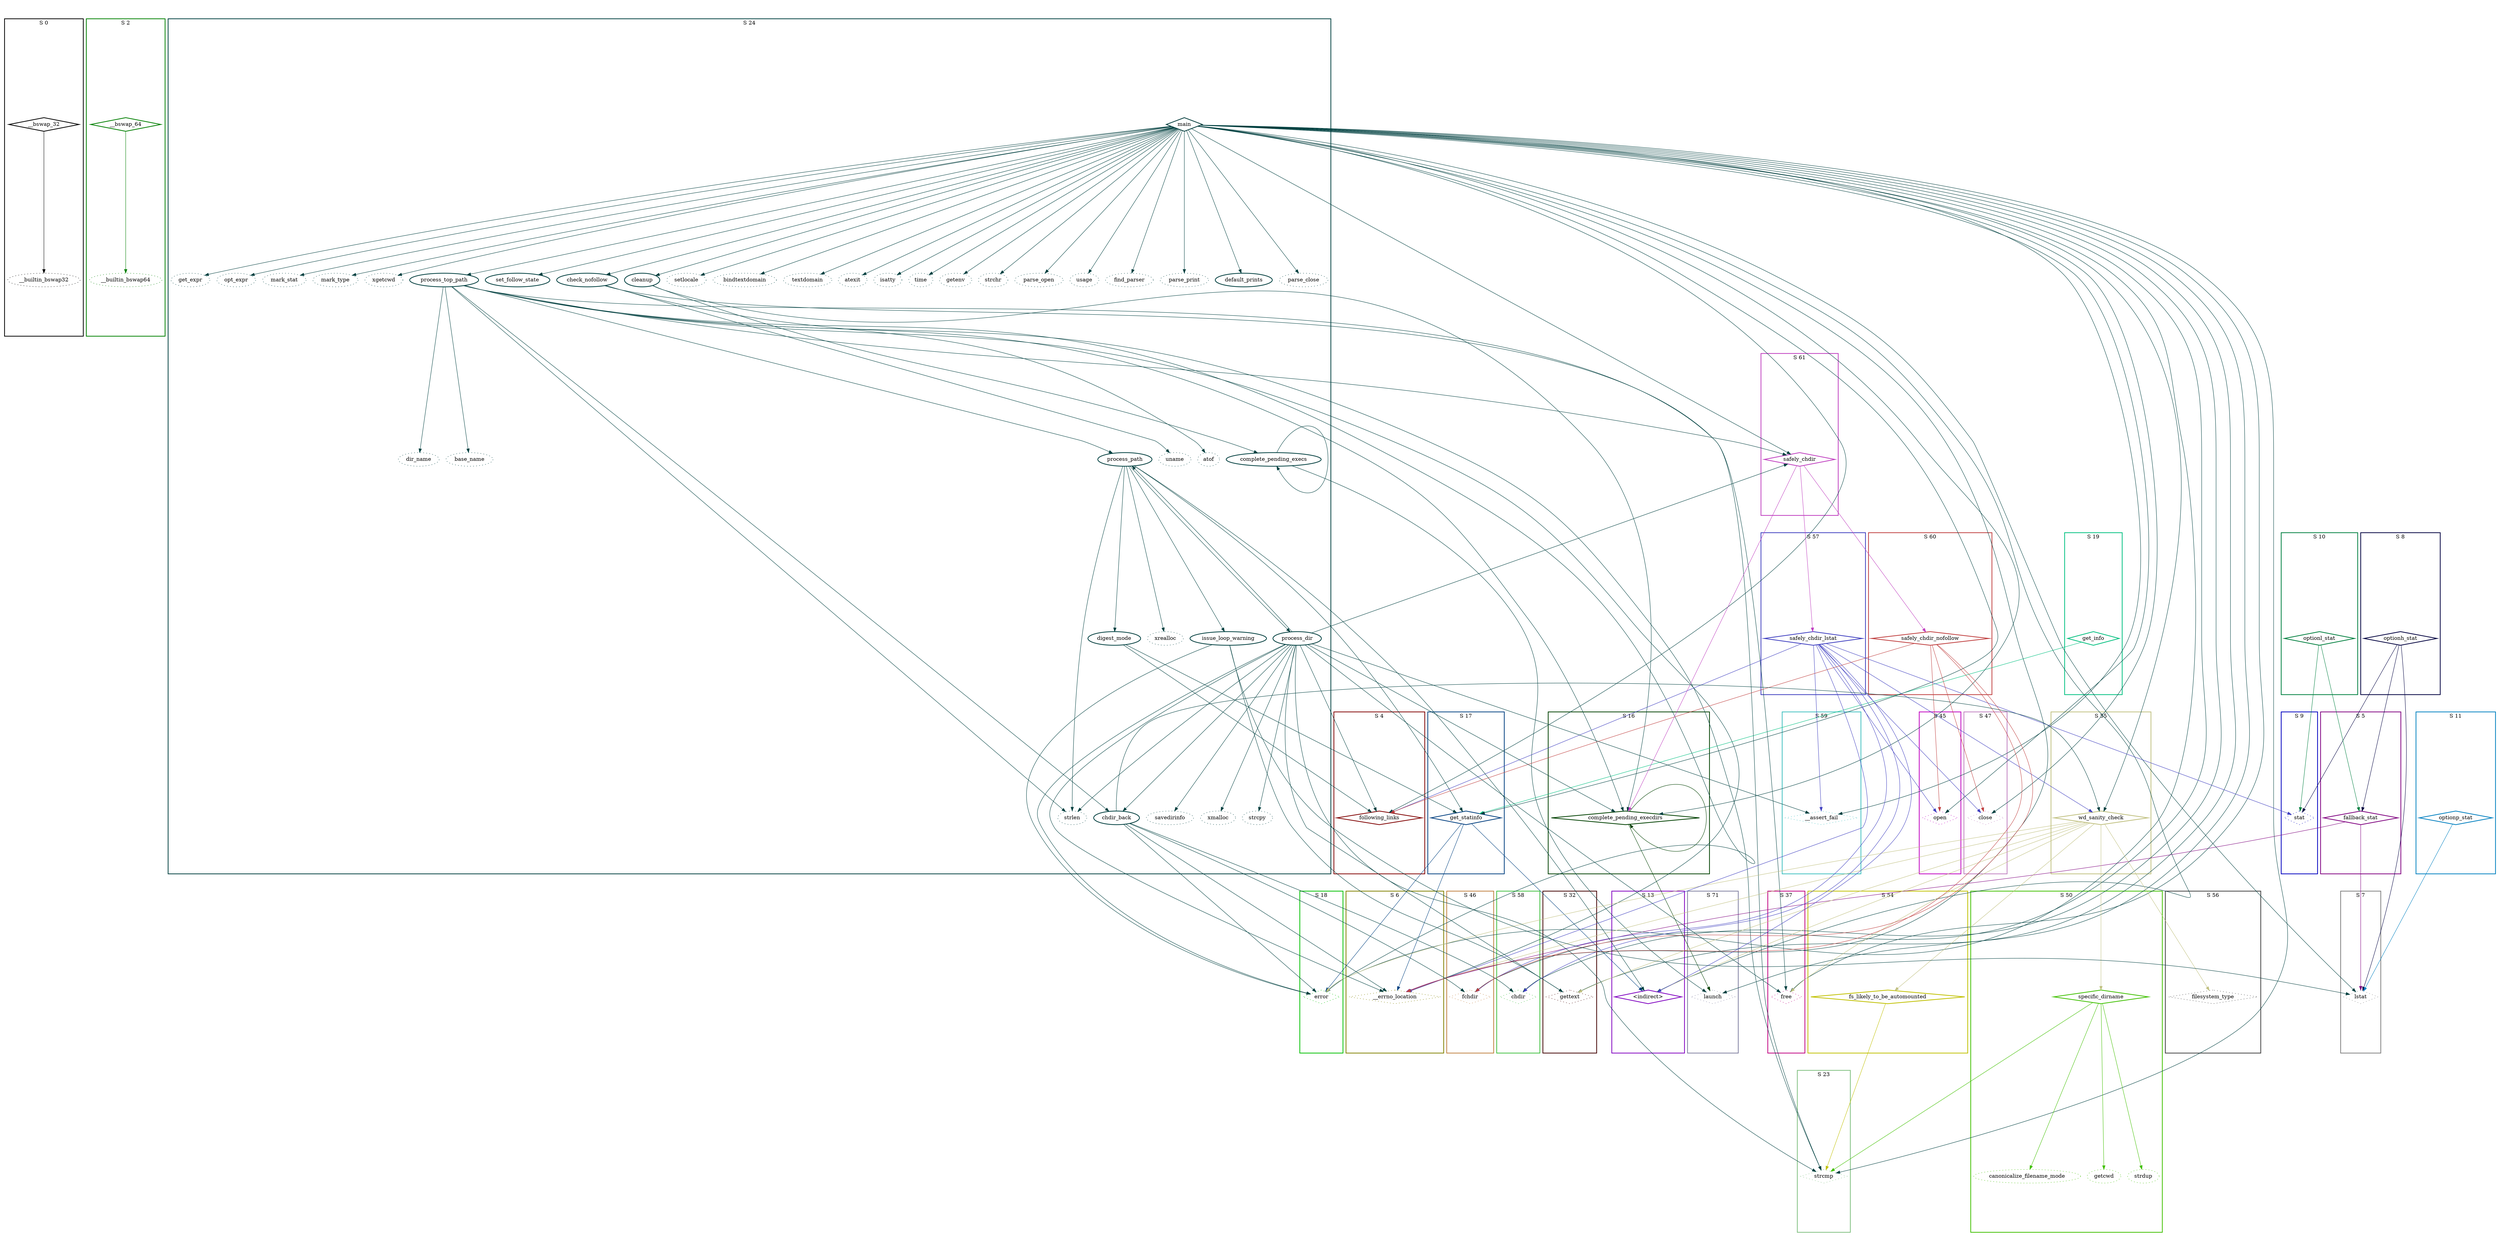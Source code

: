 digraph G {
  ratio=0.500000;
  "UV __bswap_32 (0)" [shape=diamond, label="__bswap_32", color="#000000",
                       style=bold];
  "UV __builtin_bswap32 (1)" [label="__builtin_bswap32", color="#000000",
                              style=dotted];
  "UV __bswap_64 (2)" [shape=diamond, label="__bswap_64", color="#008000",
                       style=bold];
  "UV __builtin_bswap64 (3)" [label="__builtin_bswap64", color="#008000",
                              style=dotted];
  "UV following_links (4)" [shape=diamond, label="following_links",
                            color="#800000", style=bold];
  "UV fallback_stat (5)" [shape=diamond, label="fallback_stat",
                          color="#800080", style=bold];
  "UV __errno_location (6)" [shape=diamond, label="__errno_location",
                             color="#808000", style=dotted];
  "UV lstat (7)" [shape=diamond, label="lstat", color="#808080", style=dotted];
  "UV optionh_stat (8)" [shape=diamond, label="optionh_stat",
                         color="#000040", style=bold];
  "UV stat (9)" [shape=diamond, label="stat", color="#0000C0", style=dotted];
  "UV optionl_stat (10)" [shape=diamond, label="optionl_stat",
                          color="#008040", style=bold];
  "UV optionp_stat (11)" [shape=diamond, label="optionp_stat",
                          color="#0080C0", style=bold];
  "UV set_follow_state (12)" [label="set_follow_state", color="#004040",
                              style=bold];
  "UV <indirect> (13)" [shape=diamond, label="<indirect>", color="#8000C0",
                        style=bold];
  "UV cleanup (14)" [label="cleanup", color="#004040", style=bold];
  "UV complete_pending_execs (15)" [label="complete_pending_execs",
                                    color="#004040", style=bold];
  "UV complete_pending_execdirs (16)" [shape=diamond,
                                       label="complete_pending_execdirs",
                                       color="#004000", style=bold];
  "UV get_statinfo (17)" [shape=diamond, label="get_statinfo",
                          color="#004080", style=bold];
  "UV error (18)" [shape=diamond, label="error", color="#00C000",
                   style=dotted];
  "UV get_info (19)" [shape=diamond, label="get_info", color="#00C080",
                      style=bold];
  "UV check_nofollow (20)" [label="check_nofollow", color="#004040",
                            style=bold];
  "UV uname (21)" [label="uname", color="#004040", style=dotted];
  "UV atof (22)" [label="atof", color="#004040", style=dotted];
  "UV strcmp (23)" [shape=diamond, label="strcmp", color="#80C080",
                    style=dotted];
  "UV main (24)" [shape=diamond, label="main", color="#004040", style=bold];
  "UV setlocale (25)" [label="setlocale", color="#004040", style=dotted];
  "UV bindtextdomain (26)" [label="bindtextdomain", color="#004040",
                            style=dotted];
  "UV textdomain (27)" [label="textdomain", color="#004040", style=dotted];
  "UV atexit (28)" [label="atexit", color="#004040", style=dotted];
  "UV isatty (29)" [label="isatty", color="#004040", style=dotted];
  "UV time (30)" [label="time", color="#004040", style=dotted];
  "UV getenv (31)" [label="getenv", color="#004040", style=dotted];
  "UV gettext (32)" [shape=diamond, label="gettext", color="#400000",
                     style=dotted];
  "UV strchr (33)" [label="strchr", color="#004040", style=dotted];
  "UV parse_open (34)" [label="parse_open", color="#004040", style=dotted];
  "UV usage (35)" [label="usage", color="#004040", style=dotted];
  "UV find_parser (36)" [label="find_parser", color="#004040", style=dotted];
  "UV free (37)" [shape=diamond, label="free", color="#C00080", style=dotted];
  "UV parse_print (38)" [label="parse_print", color="#004040", style=dotted];
  "UV default_prints (39)" [label="default_prints", color="#004040",
                            style=bold];
  "UV parse_close (40)" [label="parse_close", color="#004040", style=dotted];
  "UV get_expr (41)" [label="get_expr", color="#004040", style=dotted];
  "UV opt_expr (42)" [label="opt_expr", color="#004040", style=dotted];
  "UV mark_stat (43)" [label="mark_stat", color="#004040", style=dotted];
  "UV mark_type (44)" [label="mark_type", color="#004040", style=dotted];
  "UV open (45)" [shape=diamond, label="open", color="#C000C0", style=dotted];
  "UV fchdir (46)" [shape=diamond, label="fchdir", color="#C08040",
                    style=dotted];
  "UV close (47)" [shape=diamond, label="close", color="#C080C0",
                   style=dotted];
  "UV xgetcwd (48)" [label="xgetcwd", color="#004040", style=dotted];
  "UV process_top_path (49)" [label="process_top_path", color="#004040",
                              style=bold];
  "UV specific_dirname (50)" [shape=diamond, label="specific_dirname",
                              color="#40C000", style=bold];
  "UV getcwd (51)" [label="getcwd", color="#40C000", style=dotted];
  "UV strdup (52)" [label="strdup", color="#40C000", style=dotted];
  "UV canonicalize_filename_mode (53)" [label="canonicalize_filename_mode",
                                        color="#40C000", style=dotted];
  "UV fs_likely_to_be_automounted (54)" [shape=diamond,
                                         label="fs_likely_to_be_automounted",
                                         color="#C0C000", style=bold];
  "UV wd_sanity_check (55)" [shape=diamond, label="wd_sanity_check",
                             color="#C0C080", style=bold];
  "UV filesystem_type (56)" [shape=diamond, label="filesystem_type",
                             color="#404040", style=dotted];
  "UV safely_chdir_lstat (57)" [shape=diamond, label="safely_chdir_lstat",
                                color="#4040C0", style=bold];
  "UV chdir (58)" [shape=diamond, label="chdir", color="#40C040",
                   style=dotted];
  "UV __assert_fail (59)" [shape=diamond, label="__assert_fail",
                           color="#40C0C0", style=dotted];
  "UV safely_chdir_nofollow (60)" [shape=diamond,
                                   label="safely_chdir_nofollow",
                                   color="#C04040", style=bold];
  "UV safely_chdir (61)" [shape=diamond, label="safely_chdir",
                          color="#C040C0", style=bold];
  "UV chdir_back (62)" [label="chdir_back", color="#004040", style=bold];
  "UV dir_name (63)" [label="dir_name", color="#004040", style=dotted];
  "UV base_name (64)" [label="base_name", color="#004040", style=dotted];
  "UV strlen (65)" [label="strlen", color="#004040", style=dotted];
  "UV process_path (66)" [label="process_path", color="#004040", style=bold];
  "UV issue_loop_warning (67)" [label="issue_loop_warning", color="#004040",
                                style=bold];
  "UV digest_mode (68)" [label="digest_mode", color="#004040", style=bold];
  "UV xrealloc (69)" [label="xrealloc", color="#004040", style=dotted];
  "UV process_dir (70)" [label="process_dir", color="#004040", style=bold];
  "UV launch (71)" [shape=diamond, label="launch", color="#8080A0",
                    style=dotted];
  "UV savedirinfo (72)" [label="savedirinfo", color="#004040", style=dotted];
  "UV xmalloc (73)" [label="xmalloc", color="#004040", style=dotted];
  "UV strcpy (74)" [label="strcpy", color="#004040", style=dotted];
  
  subgraph cluster_50 { label="S 50";
    color="#40C000";
    style=bold;
    "UV canonicalize_filename_mode (53)";"UV strdup (52)";"UV getcwd (51)";"UV specific_dirname (50)"; };
  subgraph cluster_37 { label="S 37";
    color="#C00080";
    style=bold;
    "UV free (37)"; };
  subgraph cluster_54 { label="S 54";
    color="#C0C000";
    style=bold;
    "UV fs_likely_to_be_automounted (54)"; };
  subgraph cluster_55 { label="S 55";
    color="#C0C080";
    style=bold;
    "UV wd_sanity_check (55)"; };
  subgraph cluster_56 { label="S 56";
    color="#404040";
    style=bold;
    "UV filesystem_type (56)"; };
  subgraph cluster_57 { label="S 57";
    color="#4040C0";
    style=bold;
    "UV safely_chdir_lstat (57)"; };
  subgraph cluster_71 { label="S 71";
    color="#8080A0";
    style=bold;
    "UV launch (71)"; };
  subgraph cluster_58 { label="S 58";
    color="#40C040";
    style=bold;
    "UV chdir (58)"; };
  subgraph cluster_23 { label="S 23";
    color="#80C080";
    style=bold;
    "UV strcmp (23)"; };
  subgraph cluster_59 { label="S 59";
    color="#40C0C0";
    style=bold;
    "UV __assert_fail (59)"; };
  subgraph cluster_24 { label="S 24";
    color="#004040";
    style=bold;
    "UV strcpy (74)";"UV xmalloc (73)";"UV savedirinfo (72)";"UV process_dir (70)";"UV xrealloc (69)";"UV digest_mode (68)";"UV issue_loop_warning (67)";"UV process_path (66)";"UV strlen (65)";"UV base_name (64)";"UV dir_name (63)";"UV chdir_back (62)";"UV process_top_path (49)";"UV xgetcwd (48)";"UV mark_type (44)";"UV mark_stat (43)";"UV opt_expr (42)";"UV get_expr (41)";"UV parse_close (40)";"UV default_prints (39)";"UV parse_print (38)";"UV find_parser (36)";"UV usage (35)";"UV parse_open (34)";"UV strchr (33)";"UV getenv (31)";"UV time (30)";"UV isatty (29)";"UV atexit (28)";"UV textdomain (27)";"UV bindtextdomain (26)";"UV setlocale (25)";"UV main (24)";"UV atof (22)";"UV uname (21)";"UV check_nofollow (20)";"UV complete_pending_execs (15)";"UV cleanup (14)";"UV set_follow_state (12)"; };
  subgraph cluster_0 { label="S 0";
    color="#000000";
    style=bold;
    "UV __builtin_bswap32 (1)";"UV __bswap_32 (0)"; };
  subgraph cluster_45 { label="S 45";
    color="#C000C0";
    style=bold;
    "UV open (45)"; };
  subgraph cluster_10 { label="S 10";
    color="#008040";
    style=bold;
    "UV optionl_stat (10)"; };
  subgraph cluster_46 { label="S 46";
    color="#C08040";
    style=bold;
    "UV fchdir (46)"; };
  subgraph cluster_2 { label="S 2";
    color="#008000";
    style=bold;
    "UV __builtin_bswap64 (3)";"UV __bswap_64 (2)"; };
  subgraph cluster_11 { label="S 11";
    color="#0080C0";
    style=bold;
    "UV optionp_stat (11)"; };
  subgraph cluster_60 { label="S 60";
    color="#C04040";
    style=bold;
    "UV safely_chdir_nofollow (60)"; };
  subgraph cluster_47 { label="S 47";
    color="#C080C0";
    style=bold;
    "UV close (47)"; };
  subgraph cluster_61 { label="S 61";
    color="#C040C0";
    style=bold;
    "UV safely_chdir (61)"; };
  subgraph cluster_4 { label="S 4";
    color="#800000";
    style=bold;
    "UV following_links (4)"; };
  subgraph cluster_13 { label="S 13";
    color="#8000C0";
    style=bold;
    "UV <indirect> (13)"; };
  subgraph cluster_5 { label="S 5";
    color="#800080";
    style=bold;
    "UV fallback_stat (5)"; };
  subgraph cluster_6 { label="S 6";
    color="#808000";
    style=bold;
    "UV __errno_location (6)"; };
  subgraph cluster_7 { label="S 7";
    color="#808080";
    style=bold;
    "UV lstat (7)"; };
  subgraph cluster_16 { label="S 16";
    color="#004000";
    style=bold;
    "UV complete_pending_execdirs (16)"; };
  subgraph cluster_17 { label="S 17";
    color="#004080";
    style=bold;
    "UV get_statinfo (17)"; };
  subgraph cluster_8 { label="S 8";
    color="#000040";
    style=bold;
    "UV optionh_stat (8)"; };
  subgraph cluster_9 { label="S 9";
    color="#0000C0";
    style=bold;
    "UV stat (9)"; };
  subgraph cluster_18 { label="S 18";
    color="#00C000";
    style=bold;
    "UV error (18)"; };
  subgraph cluster_32 { label="S 32";
    color="#400000";
    style=bold;
    "UV gettext (32)"; };
  subgraph cluster_19 { label="S 19";
    color="#00C080";
    style=bold;
    "UV get_info (19)"; };
  
  "UV __bswap_32 (0)" -> "UV __builtin_bswap32 (1)" [color="#000000"];
  "UV __bswap_64 (2)" -> "UV __builtin_bswap64 (3)" [color="#008000"];
  "UV fallback_stat (5)" -> "UV __errno_location (6)" [color="#800080"];
  "UV fallback_stat (5)" -> "UV lstat (7)" [color="#800080"];
  "UV optionh_stat (8)" -> "UV fallback_stat (5)" [color="#000040"];
  "UV optionh_stat (8)" -> "UV lstat (7)" [color="#000040"];
  "UV optionh_stat (8)" -> "UV stat (9)" [color="#000040"];
  "UV optionl_stat (10)" -> "UV fallback_stat (5)" [color="#008040"];
  "UV optionl_stat (10)" -> "UV stat (9)" [color="#008040"];
  "UV optionp_stat (11)" -> "UV lstat (7)" [color="#0080C0"];
  "UV cleanup (14)" -> "UV complete_pending_execs (15)" [color="#004040"];
  "UV cleanup (14)" -> "UV complete_pending_execdirs (16)" [color="#004040"];
  "UV complete_pending_execs (15)" -> "UV complete_pending_execs (15)" [
  color="#004040"];
  "UV complete_pending_execs (15)" -> "UV launch (71)" [color="#004040"];
  "UV complete_pending_execdirs (16)" -> "UV complete_pending_execdirs (16)" [
  color="#004000"];
  "UV complete_pending_execdirs (16)" -> "UV launch (71)" [color="#004000"];
  "UV get_statinfo (17)" -> "UV __errno_location (6)" [color="#004080"];
  "UV get_statinfo (17)" -> "UV <indirect> (13)" [color="#004080"];
  "UV get_statinfo (17)" -> "UV error (18)" [color="#004080"];
  "UV get_info (19)" -> "UV get_statinfo (17)" [color="#00C080"];
  "UV check_nofollow (20)" -> "UV uname (21)" [color="#004040"];
  "UV check_nofollow (20)" -> "UV atof (22)" [color="#004040"];
  "UV check_nofollow (20)" -> "UV strcmp (23)" [color="#004040"];
  "UV main (24)" -> "UV following_links (4)" [color="#004040"];
  "UV main (24)" -> "UV __errno_location (6)" [color="#004040"];
  "UV main (24)" -> "UV lstat (7)" [color="#004040"];
  "UV main (24)" -> "UV set_follow_state (12)" [color="#004040"];
  "UV main (24)" -> "UV <indirect> (13)" [color="#004040"];
  "UV main (24)" -> "UV cleanup (14)" [color="#004040"];
  "UV main (24)" -> "UV complete_pending_execdirs (16)" [color="#004040"];
  "UV main (24)" -> "UV get_statinfo (17)" [color="#004040"];
  "UV main (24)" -> "UV error (18)" [color="#004040"];
  "UV main (24)" -> "UV check_nofollow (20)" [color="#004040"];
  "UV main (24)" -> "UV strcmp (23)" [color="#004040"];
  "UV main (24)" -> "UV setlocale (25)" [color="#004040"];
  "UV main (24)" -> "UV bindtextdomain (26)" [color="#004040"];
  "UV main (24)" -> "UV textdomain (27)" [color="#004040"];
  "UV main (24)" -> "UV atexit (28)" [color="#004040"];
  "UV main (24)" -> "UV isatty (29)" [color="#004040"];
  "UV main (24)" -> "UV time (30)" [color="#004040"];
  "UV main (24)" -> "UV getenv (31)" [color="#004040"];
  "UV main (24)" -> "UV gettext (32)" [color="#004040"];
  "UV main (24)" -> "UV strchr (33)" [color="#004040"];
  "UV main (24)" -> "UV parse_open (34)" [color="#004040"];
  "UV main (24)" -> "UV usage (35)" [color="#004040"];
  "UV main (24)" -> "UV find_parser (36)" [color="#004040"];
  "UV main (24)" -> "UV free (37)" [color="#004040"];
  "UV main (24)" -> "UV parse_print (38)" [color="#004040"];
  "UV main (24)" -> "UV default_prints (39)" [color="#004040"];
  "UV main (24)" -> "UV parse_close (40)" [color="#004040"];
  "UV main (24)" -> "UV get_expr (41)" [color="#004040"];
  "UV main (24)" -> "UV opt_expr (42)" [color="#004040"];
  "UV main (24)" -> "UV mark_stat (43)" [color="#004040"];
  "UV main (24)" -> "UV mark_type (44)" [color="#004040"];
  "UV main (24)" -> "UV open (45)" [color="#004040"];
  "UV main (24)" -> "UV fchdir (46)" [color="#004040"];
  "UV main (24)" -> "UV close (47)" [color="#004040"];
  "UV main (24)" -> "UV xgetcwd (48)" [color="#004040"];
  "UV main (24)" -> "UV process_top_path (49)" [color="#004040"];
  "UV main (24)" -> "UV wd_sanity_check (55)" [color="#004040"];
  "UV main (24)" -> "UV chdir (58)" [color="#004040"];
  "UV main (24)" -> "UV __assert_fail (59)" [color="#004040"];
  "UV main (24)" -> "UV safely_chdir (61)" [color="#004040"];
  "UV main (24)" -> "UV launch (71)" [color="#004040"];
  "UV process_top_path (49)" -> "UV __errno_location (6)" [color="#004040"];
  "UV process_top_path (49)" -> "UV complete_pending_execdirs (16)" [
  color="#004040"];
  "UV process_top_path (49)" -> "UV error (18)" [color="#004040"];
  "UV process_top_path (49)" -> "UV strcmp (23)" [color="#004040"];
  "UV process_top_path (49)" -> "UV free (37)" [color="#004040"];
  "UV process_top_path (49)" -> "UV safely_chdir (61)" [color="#004040"];
  "UV process_top_path (49)" -> "UV chdir_back (62)" [color="#004040"];
  "UV process_top_path (49)" -> "UV dir_name (63)" [color="#004040"];
  "UV process_top_path (49)" -> "UV base_name (64)" [color="#004040"];
  "UV process_top_path (49)" -> "UV strlen (65)" [color="#004040"];
  "UV process_top_path (49)" -> "UV process_path (66)" [color="#004040"];
  "UV specific_dirname (50)" -> "UV strcmp (23)" [color="#40C000"];
  "UV specific_dirname (50)" -> "UV getcwd (51)" [color="#40C000"];
  "UV specific_dirname (50)" -> "UV strdup (52)" [color="#40C000"];
  "UV specific_dirname (50)" -> "UV canonicalize_filename_mode (53)" [
  color="#40C000"];
  "UV fs_likely_to_be_automounted (54)" -> "UV strcmp (23)" [color="#C0C000"];
  "UV wd_sanity_check (55)" -> "UV __errno_location (6)" [color="#C0C080"];
  "UV wd_sanity_check (55)" -> "UV <indirect> (13)" [color="#C0C080"];
  "UV wd_sanity_check (55)" -> "UV error (18)" [color="#C0C080"];
  "UV wd_sanity_check (55)" -> "UV gettext (32)" [color="#C0C080"];
  "UV wd_sanity_check (55)" -> "UV free (37)" [color="#C0C080"];
  "UV wd_sanity_check (55)" -> "UV specific_dirname (50)" [color="#C0C080"];
  "UV wd_sanity_check (55)" -> "UV fs_likely_to_be_automounted (54)" [
  color="#C0C080"];
  "UV wd_sanity_check (55)" -> "UV filesystem_type (56)" [color="#C0C080"];
  "UV safely_chdir_lstat (57)" -> "UV following_links (4)" [color="#4040C0"];
  "UV safely_chdir_lstat (57)" -> "UV __errno_location (6)" [color="#4040C0"];
  "UV safely_chdir_lstat (57)" -> "UV stat (9)" [color="#4040C0"];
  "UV safely_chdir_lstat (57)" -> "UV <indirect> (13)" [color="#4040C0"];
  "UV safely_chdir_lstat (57)" -> "UV open (45)" [color="#4040C0"];
  "UV safely_chdir_lstat (57)" -> "UV fchdir (46)" [color="#4040C0"];
  "UV safely_chdir_lstat (57)" -> "UV close (47)" [color="#4040C0"];
  "UV safely_chdir_lstat (57)" -> "UV wd_sanity_check (55)" [color="#4040C0"];
  "UV safely_chdir_lstat (57)" -> "UV chdir (58)" [color="#4040C0"];
  "UV safely_chdir_lstat (57)" -> "UV __assert_fail (59)" [color="#4040C0"];
  "UV safely_chdir_nofollow (60)" -> "UV following_links (4)" [color="#C04040"];
  "UV safely_chdir_nofollow (60)" -> "UV __errno_location (6)" [color="#C04040"];
  "UV safely_chdir_nofollow (60)" -> "UV open (45)" [color="#C04040"];
  "UV safely_chdir_nofollow (60)" -> "UV fchdir (46)" [color="#C04040"];
  "UV safely_chdir_nofollow (60)" -> "UV close (47)" [color="#C04040"];
  "UV safely_chdir (61)" -> "UV complete_pending_execdirs (16)" [color="#C040C0"];
  "UV safely_chdir (61)" -> "UV safely_chdir_lstat (57)" [color="#C040C0"];
  "UV safely_chdir (61)" -> "UV safely_chdir_nofollow (60)" [color="#C040C0"];
  "UV chdir_back (62)" -> "UV __errno_location (6)" [color="#004040"];
  "UV chdir_back (62)" -> "UV error (18)" [color="#004040"];
  "UV chdir_back (62)" -> "UV fchdir (46)" [color="#004040"];
  "UV chdir_back (62)" -> "UV wd_sanity_check (55)" [color="#004040"];
  "UV chdir_back (62)" -> "UV chdir (58)" [color="#004040"];
  "UV process_path (66)" -> "UV <indirect> (13)" [color="#004040"];
  "UV process_path (66)" -> "UV get_statinfo (17)" [color="#004040"];
  "UV process_path (66)" -> "UV strlen (65)" [color="#004040"];
  "UV process_path (66)" -> "UV issue_loop_warning (67)" [color="#004040"];
  "UV process_path (66)" -> "UV digest_mode (68)" [color="#004040"];
  "UV process_path (66)" -> "UV xrealloc (69)" [color="#004040"];
  "UV process_path (66)" -> "UV process_dir (70)" [color="#004040"];
  "UV issue_loop_warning (67)" -> "UV lstat (7)" [color="#004040"];
  "UV issue_loop_warning (67)" -> "UV error (18)" [color="#004040"];
  "UV issue_loop_warning (67)" -> "UV gettext (32)" [color="#004040"];
  "UV digest_mode (68)" -> "UV following_links (4)" [color="#004040"];
  "UV digest_mode (68)" -> "UV get_statinfo (17)" [color="#004040"];
  "UV process_dir (70)" -> "UV following_links (4)" [color="#004040"];
  "UV process_dir (70)" -> "UV __errno_location (6)" [color="#004040"];
  "UV process_dir (70)" -> "UV complete_pending_execdirs (16)" [color="#004040"];
  "UV process_dir (70)" -> "UV error (18)" [color="#004040"];
  "UV process_dir (70)" -> "UV strcmp (23)" [color="#004040"];
  "UV process_dir (70)" -> "UV gettext (32)" [color="#004040"];
  "UV process_dir (70)" -> "UV free (37)" [color="#004040"];
  "UV process_dir (70)" -> "UV __assert_fail (59)" [color="#004040"];
  "UV process_dir (70)" -> "UV safely_chdir (61)" [color="#004040"];
  "UV process_dir (70)" -> "UV chdir_back (62)" [color="#004040"];
  "UV process_dir (70)" -> "UV strlen (65)" [color="#004040"];
  "UV process_dir (70)" -> "UV process_path (66)" [color="#004040"];
  "UV process_dir (70)" -> "UV savedirinfo (72)" [color="#004040"];
  "UV process_dir (70)" -> "UV xmalloc (73)" [color="#004040"];
  "UV process_dir (70)" -> "UV strcpy (74)" [color="#004040"];
  
  }